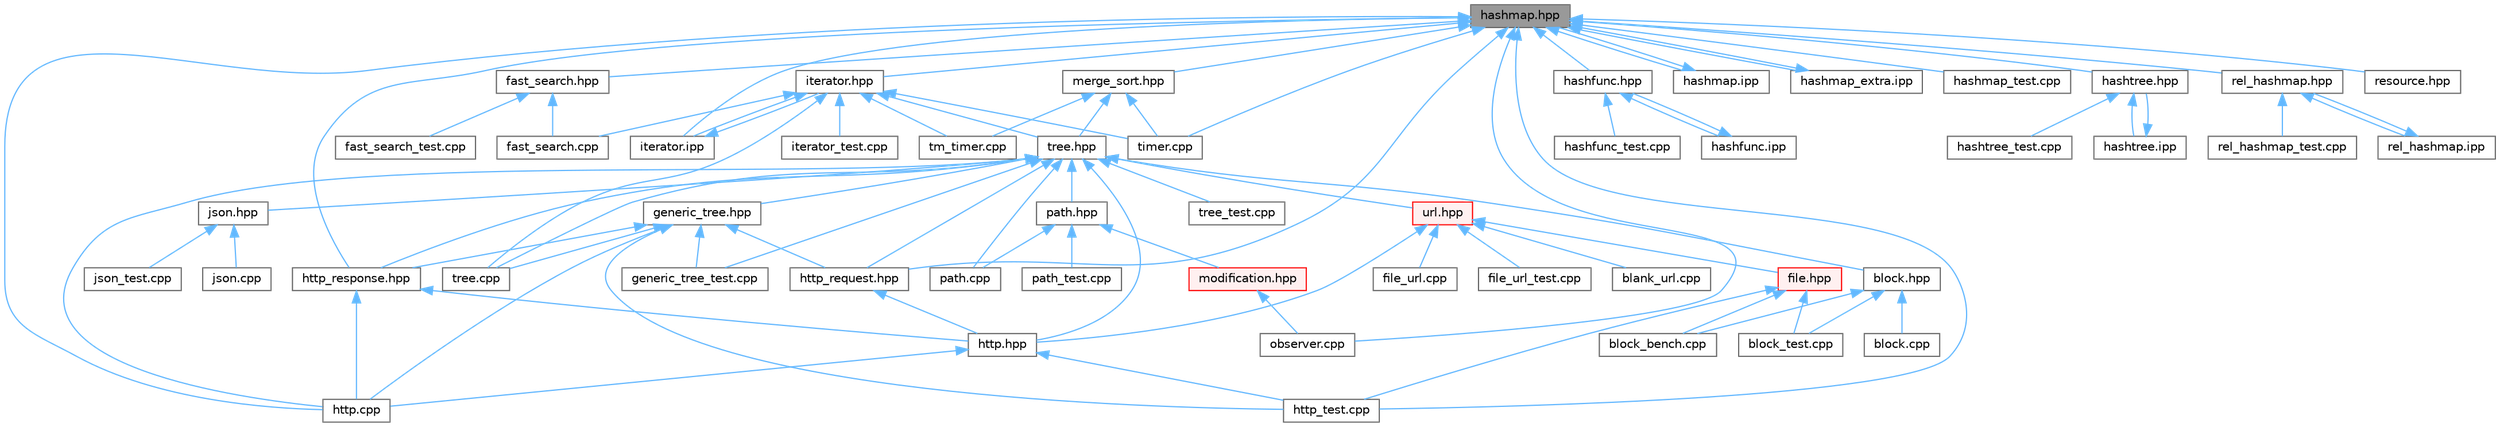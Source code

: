 digraph "hashmap.hpp"
{
 // LATEX_PDF_SIZE
  bgcolor="transparent";
  edge [fontname=Helvetica,fontsize=10,labelfontname=Helvetica,labelfontsize=10];
  node [fontname=Helvetica,fontsize=10,shape=box,height=0.2,width=0.4];
  Node1 [id="Node000001",label="hashmap.hpp",height=0.2,width=0.4,color="gray40", fillcolor="grey60", style="filled", fontcolor="black",tooltip=" "];
  Node1 -> Node2 [id="edge1_Node000001_Node000002",dir="back",color="steelblue1",style="solid",tooltip=" "];
  Node2 [id="Node000002",label="fast_search.hpp",height=0.2,width=0.4,color="grey40", fillcolor="white", style="filled",URL="$fast__search_8hpp.html",tooltip=" "];
  Node2 -> Node3 [id="edge2_Node000002_Node000003",dir="back",color="steelblue1",style="solid",tooltip=" "];
  Node3 [id="Node000003",label="fast_search.cpp",height=0.2,width=0.4,color="grey40", fillcolor="white", style="filled",URL="$fast__search_8cpp.html",tooltip=" "];
  Node2 -> Node4 [id="edge3_Node000002_Node000004",dir="back",color="steelblue1",style="solid",tooltip=" "];
  Node4 [id="Node000004",label="fast_search_test.cpp",height=0.2,width=0.4,color="grey40", fillcolor="white", style="filled",URL="$fast__search__test_8cpp.html",tooltip=" "];
  Node1 -> Node5 [id="edge4_Node000001_Node000005",dir="back",color="steelblue1",style="solid",tooltip=" "];
  Node5 [id="Node000005",label="hashfunc.hpp",height=0.2,width=0.4,color="grey40", fillcolor="white", style="filled",URL="$hashfunc_8hpp.html",tooltip=" "];
  Node5 -> Node6 [id="edge5_Node000005_Node000006",dir="back",color="steelblue1",style="solid",tooltip=" "];
  Node6 [id="Node000006",label="hashfunc.ipp",height=0.2,width=0.4,color="grey40", fillcolor="white", style="filled",URL="$hashfunc_8ipp.html",tooltip=" "];
  Node6 -> Node5 [id="edge6_Node000006_Node000005",dir="back",color="steelblue1",style="solid",tooltip=" "];
  Node5 -> Node7 [id="edge7_Node000005_Node000007",dir="back",color="steelblue1",style="solid",tooltip=" "];
  Node7 [id="Node000007",label="hashfunc_test.cpp",height=0.2,width=0.4,color="grey40", fillcolor="white", style="filled",URL="$hashfunc__test_8cpp.html",tooltip=" "];
  Node1 -> Node8 [id="edge8_Node000001_Node000008",dir="back",color="steelblue1",style="solid",tooltip=" "];
  Node8 [id="Node000008",label="hashmap.ipp",height=0.2,width=0.4,color="grey40", fillcolor="white", style="filled",URL="$hashmap_8ipp.html",tooltip=" "];
  Node8 -> Node1 [id="edge9_Node000008_Node000001",dir="back",color="steelblue1",style="solid",tooltip=" "];
  Node1 -> Node9 [id="edge10_Node000001_Node000009",dir="back",color="steelblue1",style="solid",tooltip=" "];
  Node9 [id="Node000009",label="hashmap_extra.ipp",height=0.2,width=0.4,color="grey40", fillcolor="white", style="filled",URL="$hashmap__extra_8ipp.html",tooltip=" "];
  Node9 -> Node1 [id="edge11_Node000009_Node000001",dir="back",color="steelblue1",style="solid",tooltip=" "];
  Node1 -> Node10 [id="edge12_Node000001_Node000010",dir="back",color="steelblue1",style="solid",tooltip=" "];
  Node10 [id="Node000010",label="hashmap_test.cpp",height=0.2,width=0.4,color="grey40", fillcolor="white", style="filled",URL="$hashmap__test_8cpp.html",tooltip=" "];
  Node1 -> Node11 [id="edge13_Node000001_Node000011",dir="back",color="steelblue1",style="solid",tooltip=" "];
  Node11 [id="Node000011",label="hashtree.hpp",height=0.2,width=0.4,color="grey40", fillcolor="white", style="filled",URL="$hashtree_8hpp.html",tooltip=" "];
  Node11 -> Node12 [id="edge14_Node000011_Node000012",dir="back",color="steelblue1",style="solid",tooltip=" "];
  Node12 [id="Node000012",label="hashtree.ipp",height=0.2,width=0.4,color="grey40", fillcolor="white", style="filled",URL="$hashtree_8ipp.html",tooltip=" "];
  Node12 -> Node11 [id="edge15_Node000012_Node000011",dir="back",color="steelblue1",style="solid",tooltip=" "];
  Node11 -> Node13 [id="edge16_Node000011_Node000013",dir="back",color="steelblue1",style="solid",tooltip=" "];
  Node13 [id="Node000013",label="hashtree_test.cpp",height=0.2,width=0.4,color="grey40", fillcolor="white", style="filled",URL="$hashtree__test_8cpp.html",tooltip=" "];
  Node1 -> Node14 [id="edge17_Node000001_Node000014",dir="back",color="steelblue1",style="solid",tooltip=" "];
  Node14 [id="Node000014",label="http.cpp",height=0.2,width=0.4,color="grey40", fillcolor="white", style="filled",URL="$http_8cpp.html",tooltip=" "];
  Node1 -> Node15 [id="edge18_Node000001_Node000015",dir="back",color="steelblue1",style="solid",tooltip=" "];
  Node15 [id="Node000015",label="http_request.hpp",height=0.2,width=0.4,color="grey40", fillcolor="white", style="filled",URL="$http__request_8hpp.html",tooltip=" "];
  Node15 -> Node16 [id="edge19_Node000015_Node000016",dir="back",color="steelblue1",style="solid",tooltip=" "];
  Node16 [id="Node000016",label="http.hpp",height=0.2,width=0.4,color="grey40", fillcolor="white", style="filled",URL="$http_8hpp.html",tooltip=" "];
  Node16 -> Node14 [id="edge20_Node000016_Node000014",dir="back",color="steelblue1",style="solid",tooltip=" "];
  Node16 -> Node17 [id="edge21_Node000016_Node000017",dir="back",color="steelblue1",style="solid",tooltip=" "];
  Node17 [id="Node000017",label="http_test.cpp",height=0.2,width=0.4,color="grey40", fillcolor="white", style="filled",URL="$http__test_8cpp.html",tooltip=" "];
  Node1 -> Node18 [id="edge22_Node000001_Node000018",dir="back",color="steelblue1",style="solid",tooltip=" "];
  Node18 [id="Node000018",label="http_response.hpp",height=0.2,width=0.4,color="grey40", fillcolor="white", style="filled",URL="$http__response_8hpp.html",tooltip=" "];
  Node18 -> Node14 [id="edge23_Node000018_Node000014",dir="back",color="steelblue1",style="solid",tooltip=" "];
  Node18 -> Node16 [id="edge24_Node000018_Node000016",dir="back",color="steelblue1",style="solid",tooltip=" "];
  Node1 -> Node17 [id="edge25_Node000001_Node000017",dir="back",color="steelblue1",style="solid",tooltip=" "];
  Node1 -> Node19 [id="edge26_Node000001_Node000019",dir="back",color="steelblue1",style="solid",tooltip=" "];
  Node19 [id="Node000019",label="iterator.hpp",height=0.2,width=0.4,color="grey40", fillcolor="white", style="filled",URL="$iterator_8hpp.html",tooltip=" "];
  Node19 -> Node3 [id="edge27_Node000019_Node000003",dir="back",color="steelblue1",style="solid",tooltip=" "];
  Node19 -> Node20 [id="edge28_Node000019_Node000020",dir="back",color="steelblue1",style="solid",tooltip=" "];
  Node20 [id="Node000020",label="iterator.ipp",height=0.2,width=0.4,color="grey40", fillcolor="white", style="filled",URL="$iterator_8ipp.html",tooltip=" "];
  Node20 -> Node19 [id="edge29_Node000020_Node000019",dir="back",color="steelblue1",style="solid",tooltip=" "];
  Node19 -> Node21 [id="edge30_Node000019_Node000021",dir="back",color="steelblue1",style="solid",tooltip=" "];
  Node21 [id="Node000021",label="iterator_test.cpp",height=0.2,width=0.4,color="grey40", fillcolor="white", style="filled",URL="$iterator__test_8cpp.html",tooltip=" "];
  Node19 -> Node22 [id="edge31_Node000019_Node000022",dir="back",color="steelblue1",style="solid",tooltip=" "];
  Node22 [id="Node000022",label="timer.cpp",height=0.2,width=0.4,color="grey40", fillcolor="white", style="filled",URL="$timer_8cpp.html",tooltip=" "];
  Node19 -> Node23 [id="edge32_Node000019_Node000023",dir="back",color="steelblue1",style="solid",tooltip=" "];
  Node23 [id="Node000023",label="tm_timer.cpp",height=0.2,width=0.4,color="grey40", fillcolor="white", style="filled",URL="$tm__timer_8cpp.html",tooltip=" "];
  Node19 -> Node24 [id="edge33_Node000019_Node000024",dir="back",color="steelblue1",style="solid",tooltip=" "];
  Node24 [id="Node000024",label="tree.cpp",height=0.2,width=0.4,color="grey40", fillcolor="white", style="filled",URL="$tree_8cpp.html",tooltip=" "];
  Node19 -> Node25 [id="edge34_Node000019_Node000025",dir="back",color="steelblue1",style="solid",tooltip=" "];
  Node25 [id="Node000025",label="tree.hpp",height=0.2,width=0.4,color="grey40", fillcolor="white", style="filled",URL="$tree_8hpp.html",tooltip=" "];
  Node25 -> Node26 [id="edge35_Node000025_Node000026",dir="back",color="steelblue1",style="solid",tooltip=" "];
  Node26 [id="Node000026",label="block.hpp",height=0.2,width=0.4,color="grey40", fillcolor="white", style="filled",URL="$block_8hpp.html",tooltip=" "];
  Node26 -> Node27 [id="edge36_Node000026_Node000027",dir="back",color="steelblue1",style="solid",tooltip=" "];
  Node27 [id="Node000027",label="block.cpp",height=0.2,width=0.4,color="grey40", fillcolor="white", style="filled",URL="$block_8cpp.html",tooltip=" "];
  Node26 -> Node28 [id="edge37_Node000026_Node000028",dir="back",color="steelblue1",style="solid",tooltip=" "];
  Node28 [id="Node000028",label="block_bench.cpp",height=0.2,width=0.4,color="grey40", fillcolor="white", style="filled",URL="$block__bench_8cpp.html",tooltip=" "];
  Node26 -> Node29 [id="edge38_Node000026_Node000029",dir="back",color="steelblue1",style="solid",tooltip=" "];
  Node29 [id="Node000029",label="block_test.cpp",height=0.2,width=0.4,color="grey40", fillcolor="white", style="filled",URL="$block__test_8cpp.html",tooltip=" "];
  Node25 -> Node30 [id="edge39_Node000025_Node000030",dir="back",color="steelblue1",style="solid",tooltip=" "];
  Node30 [id="Node000030",label="generic_tree.hpp",height=0.2,width=0.4,color="grey40", fillcolor="white", style="filled",URL="$generic__tree_8hpp.html",tooltip=" "];
  Node30 -> Node31 [id="edge40_Node000030_Node000031",dir="back",color="steelblue1",style="solid",tooltip=" "];
  Node31 [id="Node000031",label="generic_tree_test.cpp",height=0.2,width=0.4,color="grey40", fillcolor="white", style="filled",URL="$generic__tree__test_8cpp.html",tooltip=" "];
  Node30 -> Node14 [id="edge41_Node000030_Node000014",dir="back",color="steelblue1",style="solid",tooltip=" "];
  Node30 -> Node15 [id="edge42_Node000030_Node000015",dir="back",color="steelblue1",style="solid",tooltip=" "];
  Node30 -> Node18 [id="edge43_Node000030_Node000018",dir="back",color="steelblue1",style="solid",tooltip=" "];
  Node30 -> Node17 [id="edge44_Node000030_Node000017",dir="back",color="steelblue1",style="solid",tooltip=" "];
  Node30 -> Node24 [id="edge45_Node000030_Node000024",dir="back",color="steelblue1",style="solid",tooltip=" "];
  Node25 -> Node31 [id="edge46_Node000025_Node000031",dir="back",color="steelblue1",style="solid",tooltip=" "];
  Node25 -> Node14 [id="edge47_Node000025_Node000014",dir="back",color="steelblue1",style="solid",tooltip=" "];
  Node25 -> Node16 [id="edge48_Node000025_Node000016",dir="back",color="steelblue1",style="solid",tooltip=" "];
  Node25 -> Node15 [id="edge49_Node000025_Node000015",dir="back",color="steelblue1",style="solid",tooltip=" "];
  Node25 -> Node18 [id="edge50_Node000025_Node000018",dir="back",color="steelblue1",style="solid",tooltip=" "];
  Node25 -> Node32 [id="edge51_Node000025_Node000032",dir="back",color="steelblue1",style="solid",tooltip=" "];
  Node32 [id="Node000032",label="json.hpp",height=0.2,width=0.4,color="grey40", fillcolor="white", style="filled",URL="$json_8hpp.html",tooltip=" "];
  Node32 -> Node33 [id="edge52_Node000032_Node000033",dir="back",color="steelblue1",style="solid",tooltip=" "];
  Node33 [id="Node000033",label="json.cpp",height=0.2,width=0.4,color="grey40", fillcolor="white", style="filled",URL="$json_8cpp.html",tooltip=" "];
  Node32 -> Node34 [id="edge53_Node000032_Node000034",dir="back",color="steelblue1",style="solid",tooltip=" "];
  Node34 [id="Node000034",label="json_test.cpp",height=0.2,width=0.4,color="grey40", fillcolor="white", style="filled",URL="$json__test_8cpp.html",tooltip=" "];
  Node25 -> Node35 [id="edge54_Node000025_Node000035",dir="back",color="steelblue1",style="solid",tooltip=" "];
  Node35 [id="Node000035",label="path.cpp",height=0.2,width=0.4,color="grey40", fillcolor="white", style="filled",URL="$path_8cpp.html",tooltip=" "];
  Node25 -> Node36 [id="edge55_Node000025_Node000036",dir="back",color="steelblue1",style="solid",tooltip=" "];
  Node36 [id="Node000036",label="path.hpp",height=0.2,width=0.4,color="grey40", fillcolor="white", style="filled",URL="$path_8hpp.html",tooltip=" "];
  Node36 -> Node37 [id="edge56_Node000036_Node000037",dir="back",color="steelblue1",style="solid",tooltip=" "];
  Node37 [id="Node000037",label="modification.hpp",height=0.2,width=0.4,color="red", fillcolor="#FFF0F0", style="filled",URL="$modification_8hpp.html",tooltip=" "];
  Node37 -> Node40 [id="edge57_Node000037_Node000040",dir="back",color="steelblue1",style="solid",tooltip=" "];
  Node40 [id="Node000040",label="observer.cpp",height=0.2,width=0.4,color="grey40", fillcolor="white", style="filled",URL="$observer_8cpp.html",tooltip=" "];
  Node36 -> Node35 [id="edge58_Node000036_Node000035",dir="back",color="steelblue1",style="solid",tooltip=" "];
  Node36 -> Node41 [id="edge59_Node000036_Node000041",dir="back",color="steelblue1",style="solid",tooltip=" "];
  Node41 [id="Node000041",label="path_test.cpp",height=0.2,width=0.4,color="grey40", fillcolor="white", style="filled",URL="$path__test_8cpp.html",tooltip=" "];
  Node25 -> Node24 [id="edge60_Node000025_Node000024",dir="back",color="steelblue1",style="solid",tooltip=" "];
  Node25 -> Node42 [id="edge61_Node000025_Node000042",dir="back",color="steelblue1",style="solid",tooltip=" "];
  Node42 [id="Node000042",label="tree_test.cpp",height=0.2,width=0.4,color="grey40", fillcolor="white", style="filled",URL="$tree__test_8cpp.html",tooltip=" "];
  Node25 -> Node43 [id="edge62_Node000025_Node000043",dir="back",color="steelblue1",style="solid",tooltip=" "];
  Node43 [id="Node000043",label="url.hpp",height=0.2,width=0.4,color="red", fillcolor="#FFF0F0", style="filled",URL="$url_8hpp.html",tooltip=" "];
  Node43 -> Node44 [id="edge63_Node000043_Node000044",dir="back",color="steelblue1",style="solid",tooltip=" "];
  Node44 [id="Node000044",label="blank_url.cpp",height=0.2,width=0.4,color="grey40", fillcolor="white", style="filled",URL="$blank__url_8cpp.html",tooltip=" "];
  Node43 -> Node45 [id="edge64_Node000043_Node000045",dir="back",color="steelblue1",style="solid",tooltip=" "];
  Node45 [id="Node000045",label="file.hpp",height=0.2,width=0.4,color="red", fillcolor="#FFF0F0", style="filled",URL="$file_8hpp.html",tooltip=" "];
  Node45 -> Node28 [id="edge65_Node000045_Node000028",dir="back",color="steelblue1",style="solid",tooltip=" "];
  Node45 -> Node29 [id="edge66_Node000045_Node000029",dir="back",color="steelblue1",style="solid",tooltip=" "];
  Node45 -> Node17 [id="edge67_Node000045_Node000017",dir="back",color="steelblue1",style="solid",tooltip=" "];
  Node43 -> Node52 [id="edge68_Node000043_Node000052",dir="back",color="steelblue1",style="solid",tooltip=" "];
  Node52 [id="Node000052",label="file_url.cpp",height=0.2,width=0.4,color="grey40", fillcolor="white", style="filled",URL="$file__url_8cpp.html",tooltip=" "];
  Node43 -> Node53 [id="edge69_Node000043_Node000053",dir="back",color="steelblue1",style="solid",tooltip=" "];
  Node53 [id="Node000053",label="file_url_test.cpp",height=0.2,width=0.4,color="grey40", fillcolor="white", style="filled",URL="$file__url__test_8cpp.html",tooltip=" "];
  Node43 -> Node16 [id="edge70_Node000043_Node000016",dir="back",color="steelblue1",style="solid",tooltip=" "];
  Node1 -> Node20 [id="edge71_Node000001_Node000020",dir="back",color="steelblue1",style="solid",tooltip=" "];
  Node1 -> Node85 [id="edge72_Node000001_Node000085",dir="back",color="steelblue1",style="solid",tooltip=" "];
  Node85 [id="Node000085",label="merge_sort.hpp",height=0.2,width=0.4,color="grey40", fillcolor="white", style="filled",URL="$merge__sort_8hpp.html",tooltip=" "];
  Node85 -> Node22 [id="edge73_Node000085_Node000022",dir="back",color="steelblue1",style="solid",tooltip=" "];
  Node85 -> Node23 [id="edge74_Node000085_Node000023",dir="back",color="steelblue1",style="solid",tooltip=" "];
  Node85 -> Node25 [id="edge75_Node000085_Node000025",dir="back",color="steelblue1",style="solid",tooltip=" "];
  Node1 -> Node40 [id="edge76_Node000001_Node000040",dir="back",color="steelblue1",style="solid",tooltip=" "];
  Node1 -> Node86 [id="edge77_Node000001_Node000086",dir="back",color="steelblue1",style="solid",tooltip=" "];
  Node86 [id="Node000086",label="rel_hashmap.hpp",height=0.2,width=0.4,color="grey40", fillcolor="white", style="filled",URL="$rel__hashmap_8hpp.html",tooltip=" "];
  Node86 -> Node87 [id="edge78_Node000086_Node000087",dir="back",color="steelblue1",style="solid",tooltip=" "];
  Node87 [id="Node000087",label="rel_hashmap.ipp",height=0.2,width=0.4,color="grey40", fillcolor="white", style="filled",URL="$rel__hashmap_8ipp.html",tooltip=" "];
  Node87 -> Node86 [id="edge79_Node000087_Node000086",dir="back",color="steelblue1",style="solid",tooltip=" "];
  Node86 -> Node70 [id="edge80_Node000086_Node000070",dir="back",color="steelblue1",style="solid",tooltip=" "];
  Node70 [id="Node000070",label="rel_hashmap_test.cpp",height=0.2,width=0.4,color="grey40", fillcolor="white", style="filled",URL="$rel__hashmap__test_8cpp.html",tooltip=" "];
  Node1 -> Node88 [id="edge81_Node000001_Node000088",dir="back",color="steelblue1",style="solid",tooltip=" "];
  Node88 [id="Node000088",label="resource.hpp",height=0.2,width=0.4,color="grey40", fillcolor="white", style="filled",URL="$resource_8hpp.html",tooltip=" "];
  Node1 -> Node22 [id="edge82_Node000001_Node000022",dir="back",color="steelblue1",style="solid",tooltip=" "];
}
